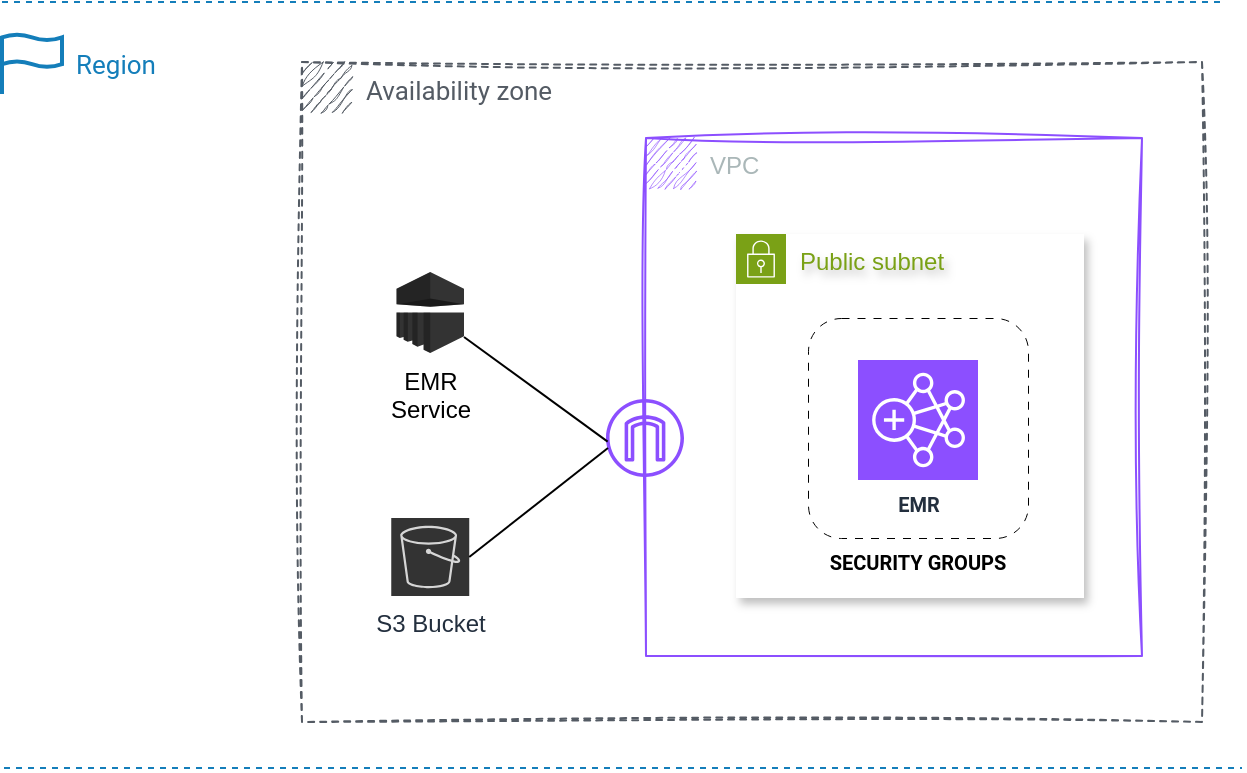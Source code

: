 <mxfile version="22.1.2" type="device">
  <diagram id="rutRbI7PMlljdgDySNPT" name="EMR">
    <mxGraphModel dx="1098" dy="699" grid="1" gridSize="10" guides="1" tooltips="1" connect="1" arrows="1" fold="1" page="1" pageScale="1" pageWidth="827" pageHeight="1169" math="0" shadow="0">
      <root>
        <mxCell id="0" />
        <mxCell id="1" parent="0" />
        <mxCell id="gX3J7jnckXp5VPm_-A3O-8" value="Availability zone" style="sketch=1;outlineConnect=0;gradientColor=none;html=1;whiteSpace=wrap;fontSize=13;fontStyle=0;shape=mxgraph.aws4.group;grIcon=mxgraph.aws4.group_availability_zone;strokeColor=#545B64;fillColor=none;verticalAlign=top;align=left;spacingLeft=30;fontColor=#545B64;dashed=1;rotation=0;fontFamily=Roboto;fontSource=https%3A%2F%2Ffonts.googleapis.com%2Fcss%3Ffamily%3DRoboto;curveFitting=1;jiggle=2;" parent="1" vertex="1">
          <mxGeometry x="230" y="213" width="450" height="330" as="geometry" />
        </mxCell>
        <mxCell id="gX3J7jnckXp5VPm_-A3O-1" value="VPC" style="points=[[0,0],[0.25,0],[0.5,0],[0.75,0],[1,0],[1,0.25],[1,0.5],[1,0.75],[1,1],[0.75,1],[0.5,1],[0.25,1],[0,1],[0,0.75],[0,0.5],[0,0.25]];outlineConnect=0;gradientColor=none;html=1;whiteSpace=wrap;fontSize=12;fontStyle=0;container=1;pointerEvents=0;collapsible=0;recursiveResize=0;shape=mxgraph.aws4.group;grIcon=mxgraph.aws4.group_vpc2;strokeColor=#8C4FFF;fillColor=none;verticalAlign=top;align=left;spacingLeft=30;fontColor=#AAB7B8;dashed=0;rotation=0;shadow=0;sketch=1;curveFitting=1;jiggle=2;" parent="1" vertex="1">
          <mxGeometry x="402" y="251" width="248" height="259" as="geometry" />
        </mxCell>
        <UserObject label="&lt;font color=&quot;#7aa116&quot;&gt;Public subnet&lt;/font&gt;" link="https://docs.aws.amazon.com/vpc/latest/userguide/configure-subnets.html" tooltip="Subnet: &quot; ... a range of IP [internet protocol] addresses &quot; within a virtual private cloud." id="gX3J7jnckXp5VPm_-A3O-3">
          <mxCell style="points=[[0,0],[0.25,0],[0.5,0],[0.75,0],[1,0],[1,0.25],[1,0.5],[1,0.75],[1,1],[0.75,1],[0.5,1],[0.25,1],[0,1],[0,0.75],[0,0.5],[0,0.25]];outlineConnect=0;gradientColor=none;html=1;whiteSpace=wrap;fontSize=12;fontStyle=0;container=1;pointerEvents=0;collapsible=0;recursiveResize=0;shape=mxgraph.aws4.group;grIcon=mxgraph.aws4.group_security_group;grStroke=0;strokeColor=#7AA116;fillColor=#FFFFFF;verticalAlign=top;align=left;spacingLeft=30;fontColor=#248814;dashed=0;rotation=0;shadow=1;textShadow=1;" parent="gX3J7jnckXp5VPm_-A3O-1" vertex="1">
            <mxGeometry x="45" y="48" width="174" height="182" as="geometry" />
          </mxCell>
        </UserObject>
        <UserObject label="&lt;font style=&quot;font-size: 10px;&quot;&gt;&lt;b style=&quot;font-size: 10px;&quot;&gt;SECURITY GROUPS&lt;/b&gt;&lt;/font&gt;" tooltip="Security Groups: &quot;A security group controls the traffic that is allowed to reach and leave the resources that it is associated with.&quot;" link="https://docs.aws.amazon.com/vpc/latest/userguide/vpc-security-groups.html" id="gX3J7jnckXp5VPm_-A3O-7">
          <mxCell style="rounded=1;whiteSpace=wrap;html=1;rotation=0;dashed=1;dashPattern=8 8;strokeWidth=0.5;fontFamily=Roboto;fontSource=https%3A%2F%2Ffonts.googleapis.com%2Fcss%3Ffamily%3DRoboto;labelPosition=center;verticalLabelPosition=bottom;align=center;verticalAlign=top;fontSize=10;" parent="gX3J7jnckXp5VPm_-A3O-3" vertex="1">
            <mxGeometry x="36" y="42" width="110" height="110" as="geometry" />
          </mxCell>
        </UserObject>
        <UserObject label="EMR" link="https://docs.aws.amazon.com/emr/latest/ManagementGuide/emr-what-is-emr.html" tooltip="Amazon Elastic MapReduce (EMR)" id="gX3J7jnckXp5VPm_-A3O-4">
          <mxCell style="sketch=0;points=[[0,0,0],[0.25,0,0],[0.5,0,0],[0.75,0,0],[1,0,0],[0,1,0],[0.25,1,0],[0.5,1,0],[0.75,1,0],[1,1,0],[0,0.25,0],[0,0.5,0],[0,0.75,0],[1,0.25,0],[1,0.5,0],[1,0.75,0]];outlineConnect=0;fontColor=#232F3E;fillColor=#8C4FFF;strokeColor=#ffffff;dashed=0;verticalLabelPosition=bottom;verticalAlign=top;align=center;html=1;fontSize=10;fontStyle=1;aspect=fixed;shape=mxgraph.aws4.resourceIcon;resIcon=mxgraph.aws4.emr;fontFamily=Roboto;fontSource=https%3A%2F%2Ffonts.googleapis.com%2Fcss%3Ffamily%3DRoboto;rotation=0;" parent="gX3J7jnckXp5VPm_-A3O-3" vertex="1">
            <mxGeometry x="61" y="63" width="60" height="60" as="geometry" />
          </mxCell>
        </UserObject>
        <mxCell id="gX3J7jnckXp5VPm_-A3O-2" value="" style="sketch=0;outlineConnect=0;fontColor=#232F3E;gradientColor=none;fillColor=#8C4FFF;strokeColor=none;dashed=0;verticalLabelPosition=bottom;verticalAlign=top;align=center;html=1;fontSize=12;fontStyle=0;aspect=fixed;pointerEvents=1;shape=mxgraph.aws4.internet_gateway;rotation=0;" parent="gX3J7jnckXp5VPm_-A3O-1" vertex="1">
          <mxGeometry x="-20" y="130.5" width="39" height="39" as="geometry" />
        </mxCell>
        <mxCell id="gX3J7jnckXp5VPm_-A3O-9" value="Region" style="html=1;verticalLabelPosition=middle;align=left;labelBackgroundColor=#ffffff;verticalAlign=middle;strokeWidth=2;strokeColor=#147EBA;shadow=0;dashed=0;shape=mxgraph.ios7.icons.flag;fontFamily=Roboto;fontSource=https%3A%2F%2Ffonts.googleapis.com%2Fcss%3Ffamily%3DRoboto;fontSize=13;labelPosition=right;spacingRight=0;spacingLeft=5;fontColor=#147EBA;" parent="1" vertex="1">
          <mxGeometry x="80" y="199" width="30" height="30" as="geometry" />
        </mxCell>
        <mxCell id="gX3J7jnckXp5VPm_-A3O-10" value="" style="endArrow=none;dashed=1;html=1;rounded=0;strokeColor=#147EBA;" parent="1" edge="1">
          <mxGeometry width="50" height="50" relative="1" as="geometry">
            <mxPoint x="80" y="183" as="sourcePoint" />
            <mxPoint x="690" y="183" as="targetPoint" />
          </mxGeometry>
        </mxCell>
        <mxCell id="gX3J7jnckXp5VPm_-A3O-12" value="EMR &lt;br&gt;Service" style="outlineConnect=0;dashed=0;verticalLabelPosition=bottom;verticalAlign=top;align=center;html=1;shape=mxgraph.aws3.emr;fillColor=#000000;gradientColor=none;rotation=0;opacity=80;" parent="1" vertex="1">
          <mxGeometry x="277.25" y="318" width="33.75" height="40.5" as="geometry" />
        </mxCell>
        <UserObject label="S3 Bucket" link="https://docs.aws.amazon.com/AmazonS3/latest/userguide/Welcome.html" tooltip="An Amazon S3 (Simple Storage Service) bucket." id="gX3J7jnckXp5VPm_-A3O-14">
          <mxCell style="sketch=0;points=[[0,0,0],[0.25,0,0],[0.5,0,0],[0.75,0,0],[1,0,0],[0,1,0],[0.25,1,0],[0.5,1,0],[0.75,1,0],[1,1,0],[0,0.25,0],[0,0.5,0],[0,0.75,0],[1,0.25,0],[1,0.5,0],[1,0.75,0]];outlineConnect=0;fontColor=#232F3E;fillColor=#000000;strokeColor=#ffffff;dashed=0;verticalLabelPosition=bottom;verticalAlign=top;align=center;html=1;fontSize=12;fontStyle=0;aspect=fixed;shape=mxgraph.aws4.resourceIcon;resIcon=mxgraph.aws4.s3;opacity=80;rotation=0;" parent="1" vertex="1">
            <mxGeometry x="274.625" y="441" width="39" height="39" as="geometry" />
          </mxCell>
        </UserObject>
        <mxCell id="gX3J7jnckXp5VPm_-A3O-20" style="edgeStyle=none;rounded=0;orthogonalLoop=1;jettySize=auto;html=1;entryX=0.021;entryY=0.546;entryDx=0;entryDy=0;entryPerimeter=0;endArrow=none;endFill=0;" parent="1" source="gX3J7jnckXp5VPm_-A3O-12" target="gX3J7jnckXp5VPm_-A3O-2" edge="1">
          <mxGeometry relative="1" as="geometry" />
        </mxCell>
        <mxCell id="gX3J7jnckXp5VPm_-A3O-21" style="edgeStyle=none;rounded=0;orthogonalLoop=1;jettySize=auto;html=1;entryX=1;entryY=0.5;entryDx=0;entryDy=0;entryPerimeter=0;endArrow=none;endFill=0;" parent="1" target="gX3J7jnckXp5VPm_-A3O-14" edge="1">
          <mxGeometry relative="1" as="geometry">
            <mxPoint x="383" y="406" as="sourcePoint" />
            <mxPoint x="234.625" y="504.5" as="targetPoint" />
          </mxGeometry>
        </mxCell>
        <mxCell id="gX3J7jnckXp5VPm_-A3O-22" value="" style="endArrow=none;dashed=1;html=1;rounded=0;strokeColor=#147EBA;" parent="1" edge="1">
          <mxGeometry width="50" height="50" relative="1" as="geometry">
            <mxPoint x="81" y="566" as="sourcePoint" />
            <mxPoint x="700" y="566" as="targetPoint" />
          </mxGeometry>
        </mxCell>
      </root>
    </mxGraphModel>
  </diagram>
</mxfile>
